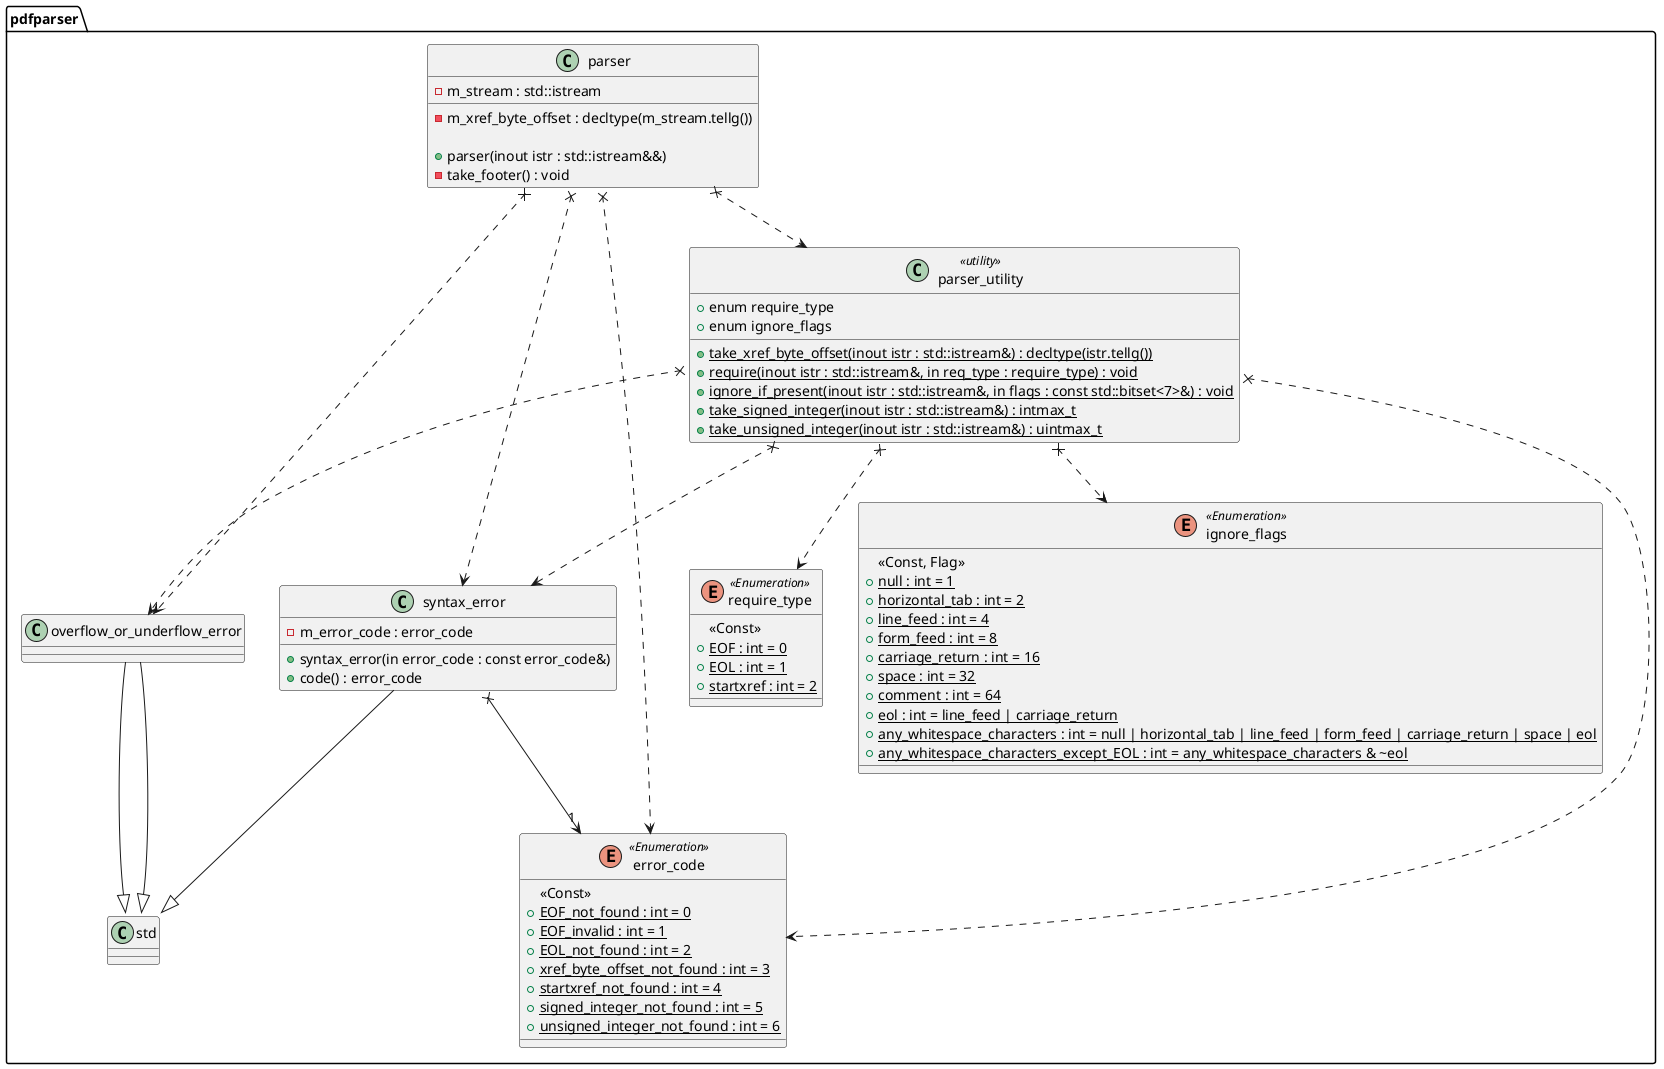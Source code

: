 @startuml parser
namespace pdfparser {
enum require_type <<Enumeration>> {
	<<Const>>
	+{static} EOF : int = 0
	+{static} EOL : int = 1
	+{static} startxref : int = 2
}
enum ignore_flags <<Enumeration>> {
	<<Const, Flag>>
	+{static} null : int = 1
	+{static} horizontal_tab : int = 2
	+{static} line_feed : int = 4
	+{static} form_feed : int = 8
	+{static} carriage_return : int = 16
	+{static} space : int = 32
	+{static} comment : int = 64
	+{static} eol : int = line_feed | carriage_return
	+{static} any_whitespace_characters : int = null | horizontal_tab | line_feed | form_feed | carriage_return | space | eol
	+{static} any_whitespace_characters_except_EOL : int = any_whitespace_characters & ~eol
}
class parser {
	-m_stream : std::istream
	-m_xref_byte_offset : decltype(m_stream.tellg())

	+parser(inout istr : std::istream&&)
	-take_footer() : void
}
parser x..> syntax_error
parser x..> overflow_or_underflow_error
parser x..> error_code
parser x..> parser_utility

class parser_utility <<utility>> {
	+enum require_type
	+enum ignore_flags

	+{static} take_xref_byte_offset(inout istr : std::istream&) : decltype(istr.tellg())
	+{static} require(inout istr : std::istream&, in req_type : require_type) : void
	+{static} ignore_if_present(inout istr : std::istream&, in flags : const std::bitset<7>&) : void
	+{static} take_signed_integer(inout istr : std::istream&) : intmax_t
	+{static} take_unsigned_integer(inout istr : std::istream&) : uintmax_t
}
parser_utility x..> require_type
parser_utility x..> ignore_flags
parser_utility x..> syntax_error
parser_utility x..> overflow_or_underflow_error
parser_utility x..> error_code

enum error_code <<Enumeration>> {
	<<Const>>
	+{static} EOF_not_found : int = 0
	+{static} EOF_invalid : int = 1
	+{static} EOL_not_found : int = 2
	+{static} xref_byte_offset_not_found : int = 3
	+{static} startxref_not_found : int = 4
	+{static} signed_integer_not_found : int = 5
	+{static} unsigned_integer_not_found : int = 6
}
class syntax_error {
	-m_error_code : error_code

	+syntax_error(in error_code : const error_code&)
	+code() : error_code
}
syntax_error --|> std::runtime_error
syntax_error x--> "1" error_code

class overflow_or_underflow_error {
}
overflow_or_underflow_error --|> std::overflow_error
overflow_or_underflow_error --|> std::underflow_error
}
@enduml
